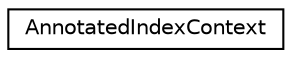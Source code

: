 digraph "类继承关系图"
{
 // INTERACTIVE_SVG=YES
 // LATEX_PDF_SIZE
  edge [fontname="Helvetica",fontsize="10",labelfontname="Helvetica",labelfontsize="10"];
  node [fontname="Helvetica",fontsize="10",shape=record];
  rankdir="LR";
  Node0 [label="AnnotatedIndexContext",height=0.2,width=0.4,color="black", fillcolor="white", style="filled",URL="$da/d67/struct_annotated_index_context.html",tooltip=" "];
}
